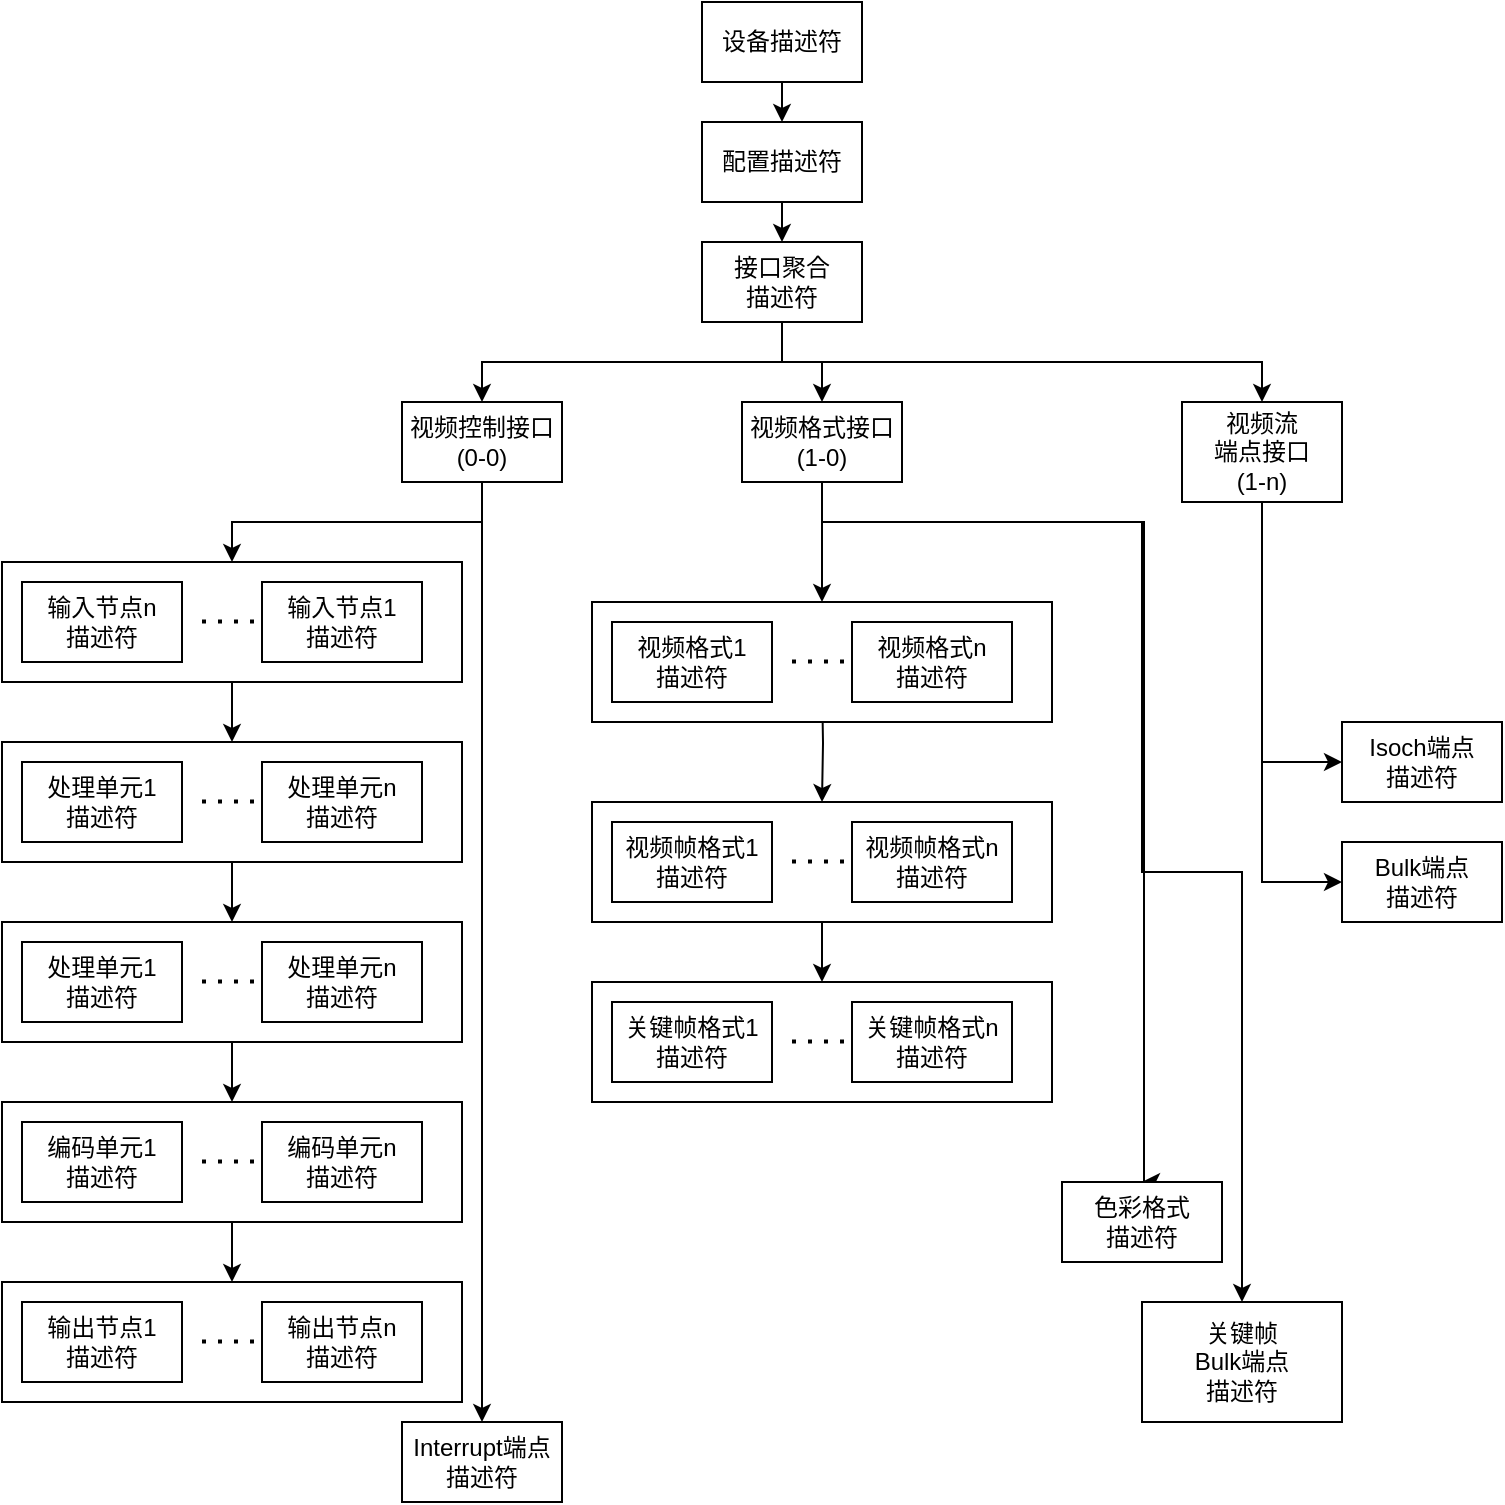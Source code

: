 <mxfile version="26.0.13">
  <diagram name="Page-1" id="srw591ODIMApiGd6tWxh">
    <mxGraphModel dx="1901" dy="1041" grid="1" gridSize="10" guides="1" tooltips="1" connect="1" arrows="1" fold="1" page="1" pageScale="1" pageWidth="3300" pageHeight="4681" math="0" shadow="0">
      <root>
        <mxCell id="0" />
        <mxCell id="1" parent="0" />
        <mxCell id="qphJMw4fm7bEAh2My72D-51" style="edgeStyle=orthogonalEdgeStyle;rounded=0;orthogonalLoop=1;jettySize=auto;html=1;exitX=0.5;exitY=1;exitDx=0;exitDy=0;entryX=0.5;entryY=0;entryDx=0;entryDy=0;" edge="1" parent="1" source="qphJMw4fm7bEAh2My72D-44" target="qphJMw4fm7bEAh2My72D-46">
          <mxGeometry relative="1" as="geometry" />
        </mxCell>
        <mxCell id="qphJMw4fm7bEAh2My72D-44" value="" style="rounded=0;whiteSpace=wrap;html=1;" vertex="1" parent="1">
          <mxGeometry x="170" y="470" width="230" height="60" as="geometry" />
        </mxCell>
        <mxCell id="qphJMw4fm7bEAh2My72D-50" style="edgeStyle=orthogonalEdgeStyle;rounded=0;orthogonalLoop=1;jettySize=auto;html=1;exitX=0.5;exitY=1;exitDx=0;exitDy=0;entryX=0.5;entryY=0;entryDx=0;entryDy=0;" edge="1" parent="1" source="qphJMw4fm7bEAh2My72D-42" target="qphJMw4fm7bEAh2My72D-44">
          <mxGeometry relative="1" as="geometry" />
        </mxCell>
        <mxCell id="qphJMw4fm7bEAh2My72D-42" value="" style="rounded=0;whiteSpace=wrap;html=1;" vertex="1" parent="1">
          <mxGeometry x="170" y="380" width="230" height="60" as="geometry" />
        </mxCell>
        <mxCell id="qphJMw4fm7bEAh2My72D-3" style="edgeStyle=orthogonalEdgeStyle;rounded=0;orthogonalLoop=1;jettySize=auto;html=1;exitX=0.5;exitY=1;exitDx=0;exitDy=0;entryX=0.5;entryY=0;entryDx=0;entryDy=0;" edge="1" parent="1" source="qphJMw4fm7bEAh2My72D-1" target="qphJMw4fm7bEAh2My72D-2">
          <mxGeometry relative="1" as="geometry" />
        </mxCell>
        <mxCell id="qphJMw4fm7bEAh2My72D-1" value="设备描述符" style="rounded=0;whiteSpace=wrap;html=1;" vertex="1" parent="1">
          <mxGeometry x="520" y="100" width="80" height="40" as="geometry" />
        </mxCell>
        <mxCell id="qphJMw4fm7bEAh2My72D-5" style="edgeStyle=orthogonalEdgeStyle;rounded=0;orthogonalLoop=1;jettySize=auto;html=1;exitX=0.5;exitY=1;exitDx=0;exitDy=0;entryX=0.5;entryY=0;entryDx=0;entryDy=0;" edge="1" parent="1" source="qphJMw4fm7bEAh2My72D-2" target="qphJMw4fm7bEAh2My72D-4">
          <mxGeometry relative="1" as="geometry" />
        </mxCell>
        <mxCell id="qphJMw4fm7bEAh2My72D-2" value="配置描述符" style="rounded=0;whiteSpace=wrap;html=1;" vertex="1" parent="1">
          <mxGeometry x="520" y="160" width="80" height="40" as="geometry" />
        </mxCell>
        <mxCell id="qphJMw4fm7bEAh2My72D-9" style="edgeStyle=orthogonalEdgeStyle;rounded=0;orthogonalLoop=1;jettySize=auto;html=1;exitX=0.5;exitY=1;exitDx=0;exitDy=0;entryX=0.5;entryY=0;entryDx=0;entryDy=0;" edge="1" parent="1" source="qphJMw4fm7bEAh2My72D-4" target="qphJMw4fm7bEAh2My72D-6">
          <mxGeometry relative="1" as="geometry" />
        </mxCell>
        <mxCell id="qphJMw4fm7bEAh2My72D-10" style="edgeStyle=orthogonalEdgeStyle;rounded=0;orthogonalLoop=1;jettySize=auto;html=1;exitX=0.5;exitY=1;exitDx=0;exitDy=0;entryX=0.5;entryY=0;entryDx=0;entryDy=0;" edge="1" parent="1" source="qphJMw4fm7bEAh2My72D-4" target="qphJMw4fm7bEAh2My72D-7">
          <mxGeometry relative="1" as="geometry" />
        </mxCell>
        <mxCell id="qphJMw4fm7bEAh2My72D-16" style="edgeStyle=orthogonalEdgeStyle;rounded=0;orthogonalLoop=1;jettySize=auto;html=1;exitX=0.5;exitY=1;exitDx=0;exitDy=0;entryX=0.5;entryY=0;entryDx=0;entryDy=0;" edge="1" parent="1" source="qphJMw4fm7bEAh2My72D-4" target="qphJMw4fm7bEAh2My72D-15">
          <mxGeometry relative="1" as="geometry" />
        </mxCell>
        <mxCell id="qphJMw4fm7bEAh2My72D-4" value="接口聚合&lt;div&gt;描述符&lt;/div&gt;" style="rounded=0;whiteSpace=wrap;html=1;" vertex="1" parent="1">
          <mxGeometry x="520" y="220" width="80" height="40" as="geometry" />
        </mxCell>
        <mxCell id="qphJMw4fm7bEAh2My72D-43" style="edgeStyle=orthogonalEdgeStyle;rounded=0;orthogonalLoop=1;jettySize=auto;html=1;exitX=0.5;exitY=1;exitDx=0;exitDy=0;entryX=0.5;entryY=0;entryDx=0;entryDy=0;" edge="1" parent="1" source="qphJMw4fm7bEAh2My72D-6" target="qphJMw4fm7bEAh2My72D-42">
          <mxGeometry relative="1" as="geometry" />
        </mxCell>
        <mxCell id="qphJMw4fm7bEAh2My72D-65" style="edgeStyle=orthogonalEdgeStyle;rounded=0;orthogonalLoop=1;jettySize=auto;html=1;exitX=0.5;exitY=1;exitDx=0;exitDy=0;entryX=0.5;entryY=0;entryDx=0;entryDy=0;" edge="1" parent="1" source="qphJMw4fm7bEAh2My72D-6" target="qphJMw4fm7bEAh2My72D-64">
          <mxGeometry relative="1" as="geometry" />
        </mxCell>
        <mxCell id="qphJMw4fm7bEAh2My72D-6" value="视频控制接口&lt;div&gt;(0-0)&lt;/div&gt;" style="rounded=0;whiteSpace=wrap;html=1;" vertex="1" parent="1">
          <mxGeometry x="370" y="300" width="80" height="40" as="geometry" />
        </mxCell>
        <mxCell id="qphJMw4fm7bEAh2My72D-76" style="edgeStyle=orthogonalEdgeStyle;rounded=0;orthogonalLoop=1;jettySize=auto;html=1;exitX=0.5;exitY=1;exitDx=0;exitDy=0;entryX=0.5;entryY=0;entryDx=0;entryDy=0;" edge="1" parent="1" source="qphJMw4fm7bEAh2My72D-7">
          <mxGeometry relative="1" as="geometry">
            <mxPoint x="580" y="400" as="targetPoint" />
          </mxGeometry>
        </mxCell>
        <mxCell id="qphJMw4fm7bEAh2My72D-92" style="edgeStyle=orthogonalEdgeStyle;rounded=0;orthogonalLoop=1;jettySize=auto;html=1;exitX=0.5;exitY=1;exitDx=0;exitDy=0;" edge="1" parent="1" source="qphJMw4fm7bEAh2My72D-7">
          <mxGeometry relative="1" as="geometry">
            <mxPoint x="740" y="690" as="targetPoint" />
            <Array as="points">
              <mxPoint x="580" y="360" />
              <mxPoint x="741" y="360" />
              <mxPoint x="741" y="690" />
            </Array>
          </mxGeometry>
        </mxCell>
        <mxCell id="qphJMw4fm7bEAh2My72D-96" style="edgeStyle=orthogonalEdgeStyle;rounded=0;orthogonalLoop=1;jettySize=auto;html=1;exitX=0.5;exitY=1;exitDx=0;exitDy=0;entryX=0.5;entryY=0;entryDx=0;entryDy=0;" edge="1" parent="1" source="qphJMw4fm7bEAh2My72D-7" target="qphJMw4fm7bEAh2My72D-95">
          <mxGeometry relative="1" as="geometry">
            <Array as="points">
              <mxPoint x="580" y="360" />
              <mxPoint x="740" y="360" />
              <mxPoint x="740" y="535" />
              <mxPoint x="790" y="535" />
            </Array>
          </mxGeometry>
        </mxCell>
        <mxCell id="qphJMw4fm7bEAh2My72D-7" value="视频格式接口&lt;div&gt;(1-0)&lt;/div&gt;" style="rounded=0;whiteSpace=wrap;html=1;" vertex="1" parent="1">
          <mxGeometry x="540" y="300" width="80" height="40" as="geometry" />
        </mxCell>
        <mxCell id="qphJMw4fm7bEAh2My72D-97" style="edgeStyle=orthogonalEdgeStyle;rounded=0;orthogonalLoop=1;jettySize=auto;html=1;exitX=0.5;exitY=1;exitDx=0;exitDy=0;entryX=0;entryY=0.5;entryDx=0;entryDy=0;" edge="1" parent="1" source="qphJMw4fm7bEAh2My72D-15" target="qphJMw4fm7bEAh2My72D-67">
          <mxGeometry relative="1" as="geometry" />
        </mxCell>
        <mxCell id="qphJMw4fm7bEAh2My72D-98" style="edgeStyle=orthogonalEdgeStyle;rounded=0;orthogonalLoop=1;jettySize=auto;html=1;exitX=0.5;exitY=1;exitDx=0;exitDy=0;entryX=0;entryY=0.5;entryDx=0;entryDy=0;" edge="1" parent="1" source="qphJMw4fm7bEAh2My72D-15" target="qphJMw4fm7bEAh2My72D-68">
          <mxGeometry relative="1" as="geometry" />
        </mxCell>
        <mxCell id="qphJMw4fm7bEAh2My72D-15" value="视频流&lt;div&gt;端点接口&lt;br&gt;&lt;div&gt;(1-n)&lt;/div&gt;&lt;/div&gt;" style="rounded=0;whiteSpace=wrap;html=1;" vertex="1" parent="1">
          <mxGeometry x="760" y="300" width="80" height="50" as="geometry" />
        </mxCell>
        <mxCell id="qphJMw4fm7bEAh2My72D-17" value="输入节点1&lt;div&gt;描述符&lt;/div&gt;" style="rounded=0;whiteSpace=wrap;html=1;" vertex="1" parent="1">
          <mxGeometry x="300" y="390" width="80" height="40" as="geometry" />
        </mxCell>
        <mxCell id="qphJMw4fm7bEAh2My72D-18" value="处理单元1&lt;div&gt;描述符&lt;/div&gt;" style="rounded=0;whiteSpace=wrap;html=1;" vertex="1" parent="1">
          <mxGeometry x="180" y="480" width="80" height="40" as="geometry" />
        </mxCell>
        <mxCell id="qphJMw4fm7bEAh2My72D-30" value="处理单元n&lt;div&gt;描述符&lt;/div&gt;" style="rounded=0;whiteSpace=wrap;html=1;" vertex="1" parent="1">
          <mxGeometry x="300" y="480" width="80" height="40" as="geometry" />
        </mxCell>
        <mxCell id="qphJMw4fm7bEAh2My72D-31" value="输入节点n&lt;div&gt;描述符&lt;/div&gt;" style="rounded=0;whiteSpace=wrap;html=1;" vertex="1" parent="1">
          <mxGeometry x="180" y="390" width="80" height="40" as="geometry" />
        </mxCell>
        <mxCell id="qphJMw4fm7bEAh2My72D-32" value="" style="endArrow=none;dashed=1;html=1;dashPattern=1 3;strokeWidth=2;rounded=0;" edge="1" parent="1">
          <mxGeometry width="50" height="50" relative="1" as="geometry">
            <mxPoint x="270" y="409.8" as="sourcePoint" />
            <mxPoint x="300" y="409.8" as="targetPoint" />
          </mxGeometry>
        </mxCell>
        <mxCell id="qphJMw4fm7bEAh2My72D-45" value="" style="endArrow=none;dashed=1;html=1;dashPattern=1 3;strokeWidth=2;rounded=0;" edge="1" parent="1">
          <mxGeometry width="50" height="50" relative="1" as="geometry">
            <mxPoint x="270" y="499.8" as="sourcePoint" />
            <mxPoint x="300" y="499.8" as="targetPoint" />
          </mxGeometry>
        </mxCell>
        <mxCell id="qphJMw4fm7bEAh2My72D-57" style="edgeStyle=orthogonalEdgeStyle;rounded=0;orthogonalLoop=1;jettySize=auto;html=1;exitX=0.5;exitY=1;exitDx=0;exitDy=0;entryX=0.5;entryY=0;entryDx=0;entryDy=0;" edge="1" parent="1" source="qphJMw4fm7bEAh2My72D-46" target="qphJMw4fm7bEAh2My72D-53">
          <mxGeometry relative="1" as="geometry" />
        </mxCell>
        <mxCell id="qphJMw4fm7bEAh2My72D-46" value="" style="rounded=0;whiteSpace=wrap;html=1;" vertex="1" parent="1">
          <mxGeometry x="170" y="560" width="230" height="60" as="geometry" />
        </mxCell>
        <mxCell id="qphJMw4fm7bEAh2My72D-47" value="处理单元1&lt;div&gt;描述符&lt;/div&gt;" style="rounded=0;whiteSpace=wrap;html=1;" vertex="1" parent="1">
          <mxGeometry x="180" y="570" width="80" height="40" as="geometry" />
        </mxCell>
        <mxCell id="qphJMw4fm7bEAh2My72D-48" value="处理单元n&lt;div&gt;描述符&lt;/div&gt;" style="rounded=0;whiteSpace=wrap;html=1;" vertex="1" parent="1">
          <mxGeometry x="300" y="570" width="80" height="40" as="geometry" />
        </mxCell>
        <mxCell id="qphJMw4fm7bEAh2My72D-49" value="" style="endArrow=none;dashed=1;html=1;dashPattern=1 3;strokeWidth=2;rounded=0;" edge="1" parent="1">
          <mxGeometry width="50" height="50" relative="1" as="geometry">
            <mxPoint x="270" y="589.8" as="sourcePoint" />
            <mxPoint x="300" y="589.8" as="targetPoint" />
          </mxGeometry>
        </mxCell>
        <mxCell id="qphJMw4fm7bEAh2My72D-62" style="edgeStyle=orthogonalEdgeStyle;rounded=0;orthogonalLoop=1;jettySize=auto;html=1;exitX=0.5;exitY=1;exitDx=0;exitDy=0;entryX=0.5;entryY=0;entryDx=0;entryDy=0;" edge="1" parent="1" source="qphJMw4fm7bEAh2My72D-53" target="qphJMw4fm7bEAh2My72D-58">
          <mxGeometry relative="1" as="geometry" />
        </mxCell>
        <mxCell id="qphJMw4fm7bEAh2My72D-53" value="" style="rounded=0;whiteSpace=wrap;html=1;" vertex="1" parent="1">
          <mxGeometry x="170" y="650" width="230" height="60" as="geometry" />
        </mxCell>
        <mxCell id="qphJMw4fm7bEAh2My72D-54" value="编码单元1&lt;div&gt;描述符&lt;/div&gt;" style="rounded=0;whiteSpace=wrap;html=1;" vertex="1" parent="1">
          <mxGeometry x="180" y="660" width="80" height="40" as="geometry" />
        </mxCell>
        <mxCell id="qphJMw4fm7bEAh2My72D-55" value="编码单元n&lt;div&gt;描述符&lt;/div&gt;" style="rounded=0;whiteSpace=wrap;html=1;" vertex="1" parent="1">
          <mxGeometry x="300" y="660" width="80" height="40" as="geometry" />
        </mxCell>
        <mxCell id="qphJMw4fm7bEAh2My72D-56" value="" style="endArrow=none;dashed=1;html=1;dashPattern=1 3;strokeWidth=2;rounded=0;" edge="1" parent="1">
          <mxGeometry width="50" height="50" relative="1" as="geometry">
            <mxPoint x="270" y="679.8" as="sourcePoint" />
            <mxPoint x="300" y="679.8" as="targetPoint" />
          </mxGeometry>
        </mxCell>
        <mxCell id="qphJMw4fm7bEAh2My72D-58" value="" style="rounded=0;whiteSpace=wrap;html=1;" vertex="1" parent="1">
          <mxGeometry x="170" y="740" width="230" height="60" as="geometry" />
        </mxCell>
        <mxCell id="qphJMw4fm7bEAh2My72D-59" value="输出节点1&lt;div&gt;描述符&lt;/div&gt;" style="rounded=0;whiteSpace=wrap;html=1;" vertex="1" parent="1">
          <mxGeometry x="180" y="750" width="80" height="40" as="geometry" />
        </mxCell>
        <mxCell id="qphJMw4fm7bEAh2My72D-60" value="输出节点n&lt;div&gt;描述符&lt;/div&gt;" style="rounded=0;whiteSpace=wrap;html=1;" vertex="1" parent="1">
          <mxGeometry x="300" y="750" width="80" height="40" as="geometry" />
        </mxCell>
        <mxCell id="qphJMw4fm7bEAh2My72D-61" value="" style="endArrow=none;dashed=1;html=1;dashPattern=1 3;strokeWidth=2;rounded=0;" edge="1" parent="1">
          <mxGeometry width="50" height="50" relative="1" as="geometry">
            <mxPoint x="270" y="769.8" as="sourcePoint" />
            <mxPoint x="300" y="769.8" as="targetPoint" />
          </mxGeometry>
        </mxCell>
        <mxCell id="qphJMw4fm7bEAh2My72D-64" value="Interrupt端点&lt;div&gt;描述符&lt;/div&gt;" style="rounded=0;whiteSpace=wrap;html=1;" vertex="1" parent="1">
          <mxGeometry x="370" y="810" width="80" height="40" as="geometry" />
        </mxCell>
        <mxCell id="qphJMw4fm7bEAh2My72D-67" value="Isoch端点&lt;div&gt;描述符&lt;/div&gt;" style="rounded=0;whiteSpace=wrap;html=1;" vertex="1" parent="1">
          <mxGeometry x="840" y="460" width="80" height="40" as="geometry" />
        </mxCell>
        <mxCell id="qphJMw4fm7bEAh2My72D-68" value="Bulk端点&lt;div&gt;描述符&lt;/div&gt;" style="rounded=0;whiteSpace=wrap;html=1;" vertex="1" parent="1">
          <mxGeometry x="840" y="520" width="80" height="40" as="geometry" />
        </mxCell>
        <mxCell id="qphJMw4fm7bEAh2My72D-82" style="edgeStyle=orthogonalEdgeStyle;rounded=0;orthogonalLoop=1;jettySize=auto;html=1;exitX=0.5;exitY=1;exitDx=0;exitDy=0;entryX=0.5;entryY=0;entryDx=0;entryDy=0;" edge="1" parent="1" target="qphJMw4fm7bEAh2My72D-78">
          <mxGeometry relative="1" as="geometry">
            <mxPoint x="580" y="440" as="sourcePoint" />
          </mxGeometry>
        </mxCell>
        <mxCell id="qphJMw4fm7bEAh2My72D-87" style="edgeStyle=orthogonalEdgeStyle;rounded=0;orthogonalLoop=1;jettySize=auto;html=1;exitX=0.5;exitY=1;exitDx=0;exitDy=0;" edge="1" parent="1" source="qphJMw4fm7bEAh2My72D-78" target="qphJMw4fm7bEAh2My72D-83">
          <mxGeometry relative="1" as="geometry" />
        </mxCell>
        <mxCell id="qphJMw4fm7bEAh2My72D-78" value="" style="rounded=0;whiteSpace=wrap;html=1;" vertex="1" parent="1">
          <mxGeometry x="465" y="500" width="230" height="60" as="geometry" />
        </mxCell>
        <mxCell id="qphJMw4fm7bEAh2My72D-79" value="视频帧格式1&lt;div&gt;描述符&lt;/div&gt;" style="rounded=0;whiteSpace=wrap;html=1;" vertex="1" parent="1">
          <mxGeometry x="475" y="510" width="80" height="40" as="geometry" />
        </mxCell>
        <mxCell id="qphJMw4fm7bEAh2My72D-80" value="视频帧格式n&lt;div&gt;描述符&lt;/div&gt;" style="rounded=0;whiteSpace=wrap;html=1;" vertex="1" parent="1">
          <mxGeometry x="595" y="510" width="80" height="40" as="geometry" />
        </mxCell>
        <mxCell id="qphJMw4fm7bEAh2My72D-81" value="" style="endArrow=none;dashed=1;html=1;dashPattern=1 3;strokeWidth=2;rounded=0;" edge="1" parent="1">
          <mxGeometry width="50" height="50" relative="1" as="geometry">
            <mxPoint x="565" y="529.8" as="sourcePoint" />
            <mxPoint x="595" y="529.8" as="targetPoint" />
          </mxGeometry>
        </mxCell>
        <mxCell id="qphJMw4fm7bEAh2My72D-83" value="" style="rounded=0;whiteSpace=wrap;html=1;" vertex="1" parent="1">
          <mxGeometry x="465" y="590" width="230" height="60" as="geometry" />
        </mxCell>
        <mxCell id="qphJMw4fm7bEAh2My72D-84" value="关键帧格式1&lt;div&gt;描述符&lt;/div&gt;" style="rounded=0;whiteSpace=wrap;html=1;" vertex="1" parent="1">
          <mxGeometry x="475" y="600" width="80" height="40" as="geometry" />
        </mxCell>
        <mxCell id="qphJMw4fm7bEAh2My72D-85" value="关键帧格式n&lt;div&gt;描述符&lt;/div&gt;" style="rounded=0;whiteSpace=wrap;html=1;" vertex="1" parent="1">
          <mxGeometry x="595" y="600" width="80" height="40" as="geometry" />
        </mxCell>
        <mxCell id="qphJMw4fm7bEAh2My72D-86" value="" style="endArrow=none;dashed=1;html=1;dashPattern=1 3;strokeWidth=2;rounded=0;" edge="1" parent="1">
          <mxGeometry width="50" height="50" relative="1" as="geometry">
            <mxPoint x="565" y="619.8" as="sourcePoint" />
            <mxPoint x="595" y="619.8" as="targetPoint" />
          </mxGeometry>
        </mxCell>
        <mxCell id="qphJMw4fm7bEAh2My72D-88" value="" style="rounded=0;whiteSpace=wrap;html=1;" vertex="1" parent="1">
          <mxGeometry x="465" y="400" width="230" height="60" as="geometry" />
        </mxCell>
        <mxCell id="qphJMw4fm7bEAh2My72D-89" value="视频格式1&lt;div&gt;描述符&lt;/div&gt;" style="rounded=0;whiteSpace=wrap;html=1;" vertex="1" parent="1">
          <mxGeometry x="475" y="410" width="80" height="40" as="geometry" />
        </mxCell>
        <mxCell id="qphJMw4fm7bEAh2My72D-90" value="视频格式n&lt;div&gt;描述符&lt;/div&gt;" style="rounded=0;whiteSpace=wrap;html=1;" vertex="1" parent="1">
          <mxGeometry x="595" y="410" width="80" height="40" as="geometry" />
        </mxCell>
        <mxCell id="qphJMw4fm7bEAh2My72D-91" value="" style="endArrow=none;dashed=1;html=1;dashPattern=1 3;strokeWidth=2;rounded=0;" edge="1" parent="1">
          <mxGeometry width="50" height="50" relative="1" as="geometry">
            <mxPoint x="565" y="429.8" as="sourcePoint" />
            <mxPoint x="595" y="429.8" as="targetPoint" />
          </mxGeometry>
        </mxCell>
        <mxCell id="qphJMw4fm7bEAh2My72D-93" value="色彩格式&lt;div&gt;描述符&lt;/div&gt;" style="rounded=0;whiteSpace=wrap;html=1;" vertex="1" parent="1">
          <mxGeometry x="700" y="690" width="80" height="40" as="geometry" />
        </mxCell>
        <mxCell id="qphJMw4fm7bEAh2My72D-95" value="关键帧&lt;div&gt;Bulk端点&lt;div&gt;描述符&lt;/div&gt;&lt;/div&gt;" style="rounded=0;whiteSpace=wrap;html=1;" vertex="1" parent="1">
          <mxGeometry x="740" y="750" width="100" height="60" as="geometry" />
        </mxCell>
      </root>
    </mxGraphModel>
  </diagram>
</mxfile>
